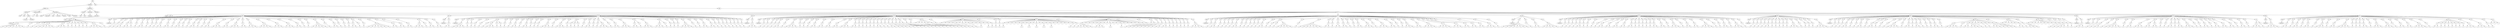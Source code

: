 digraph Tree {
	"t0" [label = "TEI"];
	"t1" [label = "teiHeader"];
	"t2" [label = "fileDesc"];
	"t3" [label = "titleStmt"];
	"t4" [label = "title"];
	"t5" [label = "title"];
	"t6" [label = "author"];
	"t7" [label = "surname"];
	"t8" [label = "forename"];
	"t9" [label = "publicationStmt"];
	"t10" [label = "p"];
	"t11" [label = "idno"];
	"t12" [label = "sourceDesc"];
	"t13" [label = "genre"];
	"t14" [label = "inspiration"];
	"t15" [label = "type"];
	"t16" [label = "structure"];
	"t17" [label = "periode"];
	"t18" [label = "taille"];
	"t19" [label = "permalien"];
	"t20" [label = "profileDesc"];
	"t21" [label = "creation"];
	"t22" [label = "date"];
	"t23" [label = "date"];
	"t24" [label = "langUsage"];
	"t25" [label = "language"];
	"t26" [label = "textClass"];
	"t27" [label = "keywords"];
	"t28" [label = "term"];
	"t29" [label = "text"];
	"t30" [label = "body"];
	"t31" [label = "div1"];
	"t32" [label = "head"];
	"t33" [label = "div2"];
	"t34" [label = "head"];
	"t35" [label = "listPerson"];
	"t36" [label = "sp"];
	"t37" [label = "p"];
	"t38" [label = "s"];
	"t39" [label = "s"];
	"t40" [label = "s"];
	"t41" [label = "s"];
	"t42" [label = "s"];
	"t43" [label = "s"];
	"t44" [label = "s"];
	"t45" [label = "p"];
	"t46" [label = "s"];
	"t47" [label = "p"];
	"t48" [label = "s"];
	"t49" [label = "p"];
	"t50" [label = "s"];
	"t51" [label = "p"];
	"t52" [label = "s"];
	"t53" [label = "s"];
	"t54" [label = "s"];
	"t55" [label = "s"];
	"t56" [label = "s"];
	"t57" [label = "p"];
	"t58" [label = "s"];
	"t59" [label = "s"];
	"t60" [label = "s"];
	"t61" [label = "p"];
	"t62" [label = "s"];
	"t63" [label = "p"];
	"t64" [label = "s"];
	"t65" [label = "p"];
	"t66" [label = "s"];
	"t67" [label = "p"];
	"t68" [label = "s"];
	"t69" [label = "p"];
	"t70" [label = "s"];
	"t71" [label = "p"];
	"t72" [label = "s"];
	"t73" [label = "p"];
	"t74" [label = "s"];
	"t75" [label = "s"];
	"t76" [label = "s"];
	"t77" [label = "s"];
	"t78" [label = "p"];
	"t79" [label = "s"];
	"t80" [label = "div2"];
	"t81" [label = "head"];
	"t82" [label = "listPerson"];
	"t83" [label = "sp"];
	"t84" [label = "p"];
	"t85" [label = "s"];
	"t86" [label = "sp"];
	"t87" [label = "p"];
	"t88" [label = "s"];
	"t89" [label = "sp"];
	"t90" [label = "p"];
	"t91" [label = "s"];
	"t92" [label = "s"];
	"t93" [label = "sp"];
	"t94" [label = "p"];
	"t95" [label = "s"];
	"t96" [label = "s"];
	"t97" [label = "p"];
	"t98" [label = "s"];
	"t99" [label = "sp"];
	"t100" [label = "p"];
	"t101" [label = "s"];
	"t102" [label = "sp"];
	"t103" [label = "p"];
	"t104" [label = "s"];
	"t105" [label = "s"];
	"t106" [label = "sp"];
	"t107" [label = "p"];
	"t108" [label = "s"];
	"t109" [label = "sp"];
	"t110" [label = "p"];
	"t111" [label = "s"];
	"t112" [label = "sp"];
	"t113" [label = "p"];
	"t114" [label = "s"];
	"t115" [label = "sp"];
	"t116" [label = "p"];
	"t117" [label = "s"];
	"t118" [label = "s"];
	"t119" [label = "sp"];
	"t120" [label = "p"];
	"t121" [label = "s"];
	"t122" [label = "s"];
	"t123" [label = "sp"];
	"t124" [label = "p"];
	"t125" [label = "s"];
	"t126" [label = "sp"];
	"t127" [label = "p"];
	"t128" [label = "s"];
	"t129" [label = "s"];
	"t130" [label = "sp"];
	"t131" [label = "p"];
	"t132" [label = "s"];
	"t133" [label = "sp"];
	"t134" [label = "p"];
	"t135" [label = "s"];
	"t136" [label = "sp"];
	"t137" [label = "p"];
	"t138" [label = "s"];
	"t139" [label = "s"];
	"t140" [label = "sp"];
	"t141" [label = "p"];
	"t142" [label = "s"];
	"t143" [label = "sp"];
	"t144" [label = "p"];
	"t145" [label = "s"];
	"t146" [label = "sp"];
	"t147" [label = "p"];
	"t148" [label = "s"];
	"t149" [label = "s"];
	"t150" [label = "sp"];
	"t151" [label = "p"];
	"t152" [label = "s"];
	"t153" [label = "s"];
	"t154" [label = "s"];
	"t155" [label = "sp"];
	"t156" [label = "p"];
	"t157" [label = "s"];
	"t158" [label = "s"];
	"t159" [label = "sp"];
	"t160" [label = "p"];
	"t161" [label = "s"];
	"t162" [label = "s"];
	"t163" [label = "s"];
	"t164" [label = "sp"];
	"t165" [label = "p"];
	"t166" [label = "s"];
	"t167" [label = "s"];
	"t168" [label = "sp"];
	"t169" [label = "p"];
	"t170" [label = "s"];
	"t171" [label = "s"];
	"t172" [label = "s"];
	"t173" [label = "sp"];
	"t174" [label = "p"];
	"t175" [label = "s"];
	"t176" [label = "s"];
	"t177" [label = "s"];
	"t178" [label = "s"];
	"t179" [label = "sp"];
	"t180" [label = "p"];
	"t181" [label = "s"];
	"t182" [label = "s"];
	"t183" [label = "s"];
	"t184" [label = "sp"];
	"t185" [label = "p"];
	"t186" [label = "s"];
	"t187" [label = "s"];
	"t188" [label = "s"];
	"t189" [label = "sp"];
	"t190" [label = "p"];
	"t191" [label = "s"];
	"t192" [label = "s"];
	"t193" [label = "sp"];
	"t194" [label = "p"];
	"t195" [label = "s"];
	"t196" [label = "sp"];
	"t197" [label = "p"];
	"t198" [label = "s"];
	"t199" [label = "sp"];
	"t200" [label = "p"];
	"t201" [label = "s"];
	"t202" [label = "s"];
	"t203" [label = "s"];
	"t204" [label = "s"];
	"t205" [label = "s"];
	"t206" [label = "sp"];
	"t207" [label = "p"];
	"t208" [label = "s"];
	"t209" [label = "sp"];
	"t210" [label = "p"];
	"t211" [label = "s"];
	"t212" [label = "s"];
	"t213" [label = "sp"];
	"t214" [label = "p"];
	"t215" [label = "s"];
	"t216" [label = "sp"];
	"t217" [label = "p"];
	"t218" [label = "s"];
	"t219" [label = "sp"];
	"t220" [label = "p"];
	"t221" [label = "s"];
	"t222" [label = "sp"];
	"t223" [label = "p"];
	"t224" [label = "s"];
	"t225" [label = "s"];
	"t226" [label = "p"];
	"t227" [label = "s"];
	"t228" [label = "sp"];
	"t229" [label = "p"];
	"t230" [label = "s"];
	"t231" [label = "sp"];
	"t232" [label = "p"];
	"t233" [label = "s"];
	"t234" [label = "s"];
	"t235" [label = "s"];
	"t236" [label = "s"];
	"t237" [label = "s"];
	"t238" [label = "s"];
	"t239" [label = "s"];
	"t240" [label = "sp"];
	"t241" [label = "p"];
	"t242" [label = "s"];
	"t243" [label = "s"];
	"t244" [label = "sp"];
	"t245" [label = "p"];
	"t246" [label = "s"];
	"t247" [label = "s"];
	"t248" [label = "sp"];
	"t249" [label = "p"];
	"t250" [label = "s"];
	"t251" [label = "s"];
	"t252" [label = "sp"];
	"t253" [label = "p"];
	"t254" [label = "s"];
	"t255" [label = "s"];
	"t256" [label = "s"];
	"t257" [label = "p"];
	"t258" [label = "s"];
	"t259" [label = "sp"];
	"t260" [label = "p"];
	"t261" [label = "s"];
	"t262" [label = "s"];
	"t263" [label = "sp"];
	"t264" [label = "p"];
	"t265" [label = "s"];
	"t266" [label = "s"];
	"t267" [label = "div2"];
	"t268" [label = "head"];
	"t269" [label = "listPerson"];
	"t270" [label = "sp"];
	"t271" [label = "p"];
	"t272" [label = "s"];
	"t273" [label = "s"];
	"t274" [label = "div2"];
	"t275" [label = "head"];
	"t276" [label = "listPerson"];
	"t277" [label = "sp"];
	"t278" [label = "p"];
	"t279" [label = "s"];
	"t280" [label = "s"];
	"t281" [label = "s"];
	"t282" [label = "s"];
	"t283" [label = "sp"];
	"t284" [label = "p"];
	"t285" [label = "s"];
	"t286" [label = "sp"];
	"t287" [label = "p"];
	"t288" [label = "s"];
	"t289" [label = "sp"];
	"t290" [label = "p"];
	"t291" [label = "s"];
	"t292" [label = "sp"];
	"t293" [label = "p"];
	"t294" [label = "s"];
	"t295" [label = "sp"];
	"t296" [label = "p"];
	"t297" [label = "s"];
	"t298" [label = "p"];
	"t299" [label = "s"];
	"t300" [label = "s"];
	"t301" [label = "s"];
	"t302" [label = "p"];
	"t303" [label = "s"];
	"t304" [label = "p"];
	"t305" [label = "s"];
	"t306" [label = "sp"];
	"t307" [label = "p"];
	"t308" [label = "s"];
	"t309" [label = "sp"];
	"t310" [label = "p"];
	"t311" [label = "s"];
	"t312" [label = "sp"];
	"t313" [label = "p"];
	"t314" [label = "s"];
	"t315" [label = "s"];
	"t316" [label = "sp"];
	"t317" [label = "p"];
	"t318" [label = "s"];
	"t319" [label = "sp"];
	"t320" [label = "p"];
	"t321" [label = "s"];
	"t322" [label = "s"];
	"t323" [label = "sp"];
	"t324" [label = "p"];
	"t325" [label = "s"];
	"t326" [label = "sp"];
	"t327" [label = "p"];
	"t328" [label = "s"];
	"t329" [label = "sp"];
	"t330" [label = "p"];
	"t331" [label = "s"];
	"t332" [label = "sp"];
	"t333" [label = "p"];
	"t334" [label = "s"];
	"t335" [label = "s"];
	"t336" [label = "s"];
	"t337" [label = "sp"];
	"t338" [label = "p"];
	"t339" [label = "s"];
	"t340" [label = "sp"];
	"t341" [label = "p"];
	"t342" [label = "s"];
	"t343" [label = "s"];
	"t344" [label = "s"];
	"t345" [label = "sp"];
	"t346" [label = "p"];
	"t347" [label = "s"];
	"t348" [label = "sp"];
	"t349" [label = "p"];
	"t350" [label = "s"];
	"t351" [label = "p"];
	"t352" [label = "s"];
	"t353" [label = "p"];
	"t354" [label = "s"];
	"t355" [label = "sp"];
	"t356" [label = "p"];
	"t357" [label = "s"];
	"t358" [label = "sp"];
	"t359" [label = "p"];
	"t360" [label = "s"];
	"t361" [label = "s"];
	"t362" [label = "sp"];
	"t363" [label = "p"];
	"t364" [label = "s"];
	"t365" [label = "sp"];
	"t366" [label = "p"];
	"t367" [label = "s"];
	"t368" [label = "p"];
	"t369" [label = "s"];
	"t370" [label = "s"];
	"t371" [label = "s"];
	"t372" [label = "sp"];
	"t373" [label = "p"];
	"t374" [label = "s"];
	"t375" [label = "sp"];
	"t376" [label = "p"];
	"t377" [label = "s"];
	"t378" [label = "s"];
	"t379" [label = "sp"];
	"t380" [label = "p"];
	"t381" [label = "s"];
	"t382" [label = "s"];
	"t383" [label = "s"];
	"t384" [label = "sp"];
	"t385" [label = "p"];
	"t386" [label = "s"];
	"t387" [label = "s"];
	"t388" [label = "p"];
	"t389" [label = "s"];
	"t390" [label = "sp"];
	"t391" [label = "p"];
	"t392" [label = "s"];
	"t393" [label = "s"];
	"t394" [label = "s"];
	"t395" [label = "sp"];
	"t396" [label = "p"];
	"t397" [label = "s"];
	"t398" [label = "s"];
	"t399" [label = "s"];
	"t400" [label = "p"];
	"t401" [label = "s"];
	"t402" [label = "sp"];
	"t403" [label = "p"];
	"t404" [label = "s"];
	"t405" [label = "sp"];
	"t406" [label = "p"];
	"t407" [label = "s"];
	"t408" [label = "sp"];
	"t409" [label = "p"];
	"t410" [label = "s"];
	"t411" [label = "sp"];
	"t412" [label = "p"];
	"t413" [label = "s"];
	"t414" [label = "s"];
	"t415" [label = "s"];
	"t416" [label = "s"];
	"t417" [label = "sp"];
	"t418" [label = "p"];
	"t419" [label = "s"];
	"t420" [label = "sp"];
	"t421" [label = "p"];
	"t422" [label = "s"];
	"t423" [label = "sp"];
	"t424" [label = "p"];
	"t425" [label = "s"];
	"t426" [label = "s"];
	"t427" [label = "sp"];
	"t428" [label = "p"];
	"t429" [label = "s"];
	"t430" [label = "s"];
	"t431" [label = "sp"];
	"t432" [label = "p"];
	"t433" [label = "s"];
	"t434" [label = "sp"];
	"t435" [label = "p"];
	"t436" [label = "s"];
	"t437" [label = "sp"];
	"t438" [label = "p"];
	"t439" [label = "s"];
	"t440" [label = "sp"];
	"t441" [label = "p"];
	"t442" [label = "s"];
	"t443" [label = "sp"];
	"t444" [label = "p"];
	"t445" [label = "s"];
	"t446" [label = "sp"];
	"t447" [label = "p"];
	"t448" [label = "s"];
	"t449" [label = "sp"];
	"t450" [label = "p"];
	"t451" [label = "s"];
	"t452" [label = "sp"];
	"t453" [label = "p"];
	"t454" [label = "s"];
	"t455" [label = "div2"];
	"t456" [label = "head"];
	"t457" [label = "listPerson"];
	"t458" [label = "sp"];
	"t459" [label = "p"];
	"t460" [label = "s"];
	"t461" [label = "s"];
	"t462" [label = "s"];
	"t463" [label = "div2"];
	"t464" [label = "head"];
	"t465" [label = "listPerson"];
	"t466" [label = "sp"];
	"t467" [label = "p"];
	"t468" [label = "s"];
	"t469" [label = "sp"];
	"t470" [label = "p"];
	"t471" [label = "s"];
	"t472" [label = "sp"];
	"t473" [label = "p"];
	"t474" [label = "s"];
	"t475" [label = "sp"];
	"t476" [label = "p"];
	"t477" [label = "s"];
	"t478" [label = "sp"];
	"t479" [label = "p"];
	"t480" [label = "s"];
	"t481" [label = "s"];
	"t482" [label = "sp"];
	"t483" [label = "p"];
	"t484" [label = "s"];
	"t485" [label = "sp"];
	"t486" [label = "p"];
	"t487" [label = "s"];
	"t488" [label = "s"];
	"t489" [label = "s"];
	"t490" [label = "s"];
	"t491" [label = "sp"];
	"t492" [label = "p"];
	"t493" [label = "s"];
	"t494" [label = "sp"];
	"t495" [label = "p"];
	"t496" [label = "s"];
	"t497" [label = "sp"];
	"t498" [label = "p"];
	"t499" [label = "s"];
	"t500" [label = "sp"];
	"t501" [label = "p"];
	"t502" [label = "s"];
	"t503" [label = "s"];
	"t504" [label = "sp"];
	"t505" [label = "p"];
	"t506" [label = "s"];
	"t507" [label = "s"];
	"t508" [label = "sp"];
	"t509" [label = "p"];
	"t510" [label = "s"];
	"t511" [label = "s"];
	"t512" [label = "sp"];
	"t513" [label = "p"];
	"t514" [label = "s"];
	"t515" [label = "s"];
	"t516" [label = "sp"];
	"t517" [label = "p"];
	"t518" [label = "s"];
	"t519" [label = "s"];
	"t520" [label = "s"];
	"t521" [label = "sp"];
	"t522" [label = "p"];
	"t523" [label = "s"];
	"t524" [label = "s"];
	"t525" [label = "sp"];
	"t526" [label = "p"];
	"t527" [label = "s"];
	"t528" [label = "sp"];
	"t529" [label = "p"];
	"t530" [label = "s"];
	"t531" [label = "sp"];
	"t532" [label = "p"];
	"t533" [label = "s"];
	"t534" [label = "sp"];
	"t535" [label = "p"];
	"t536" [label = "s"];
	"t537" [label = "sp"];
	"t538" [label = "p"];
	"t539" [label = "s"];
	"t540" [label = "sp"];
	"t541" [label = "p"];
	"t542" [label = "s"];
	"t543" [label = "s"];
	"t544" [label = "sp"];
	"t545" [label = "p"];
	"t546" [label = "s"];
	"t547" [label = "sp"];
	"t548" [label = "p"];
	"t549" [label = "s"];
	"t550" [label = "sp"];
	"t551" [label = "p"];
	"t552" [label = "s"];
	"t553" [label = "s"];
	"t554" [label = "sp"];
	"t555" [label = "p"];
	"t556" [label = "s"];
	"t557" [label = "s"];
	"t558" [label = "sp"];
	"t559" [label = "p"];
	"t560" [label = "s"];
	"t561" [label = "sp"];
	"t562" [label = "p"];
	"t563" [label = "s"];
	"t564" [label = "p"];
	"t565" [label = "s"];
	"t566" [label = "sp"];
	"t567" [label = "p"];
	"t568" [label = "s"];
	"t569" [label = "s"];
	"t570" [label = "s"];
	"t571" [label = "s"];
	"t572" [label = "s"];
	"t573" [label = "s"];
	"t574" [label = "sp"];
	"t575" [label = "p"];
	"t576" [label = "s"];
	"t577" [label = "sp"];
	"t578" [label = "l"];
	"t579" [label = "l"];
	"t580" [label = "l"];
	"t581" [label = "p"];
	"t582" [label = "s"];
	"t583" [label = "s"];
	"t584" [label = "s"];
	"t585" [label = "l"];
	"t586" [label = "p"];
	"t587" [label = "s"];
	"t588" [label = "s"];
	"t589" [label = "sp"];
	"t590" [label = "p"];
	"t591" [label = "s"];
	"t592" [label = "sp"];
	"t593" [label = "p"];
	"t594" [label = "s"];
	"t595" [label = "l"];
	"t596" [label = "l"];
	"t597" [label = "l"];
	"t598" [label = "p"];
	"t599" [label = "s"];
	"t600" [label = "l"];
	"t601" [label = "p"];
	"t602" [label = "s"];
	"t603" [label = "l"];
	"t604" [label = "p"];
	"t605" [label = "s"];
	"t606" [label = "l"];
	"t607" [label = "l"];
	"t608" [label = "p"];
	"t609" [label = "s"];
	"t610" [label = "l"];
	"t611" [label = "p"];
	"t612" [label = "s"];
	"t613" [label = "sp"];
	"t614" [label = "p"];
	"t615" [label = "s"];
	"t616" [label = "sp"];
	"t617" [label = "p"];
	"t618" [label = "s"];
	"t619" [label = "sp"];
	"t620" [label = "p"];
	"t621" [label = "s"];
	"t622" [label = "sp"];
	"t623" [label = "p"];
	"t624" [label = "s"];
	"t625" [label = "l"];
	"t626" [label = "l"];
	"t627" [label = "l"];
	"t628" [label = "l"];
	"t629" [label = "p"];
	"t630" [label = "s"];
	"t631" [label = "l"];
	"t632" [label = "p"];
	"t633" [label = "s"];
	"t634" [label = "l"];
	"t635" [label = "p"];
	"t636" [label = "s"];
	"t637" [label = "l"];
	"t638" [label = "p"];
	"t639" [label = "s"];
	"t640" [label = "l"];
	"t641" [label = "p"];
	"t642" [label = "s"];
	"t643" [label = "l"];
	"t644" [label = "l"];
	"t645" [label = "l"];
	"t646" [label = "l"];
	"t647" [label = "l"];
	"t648" [label = "p"];
	"t649" [label = "s"];
	"t650" [label = "sp"];
	"t651" [label = "p"];
	"t652" [label = "s"];
	"t653" [label = "sp"];
	"t654" [label = "p"];
	"t655" [label = "s"];
	"t656" [label = "s"];
	"t657" [label = "s"];
	"t658" [label = "s"];
	"t659" [label = "s"];
	"t660" [label = "l"];
	"t661" [label = "l"];
	"t662" [label = "l"];
	"t663" [label = "l"];
	"t664" [label = "p"];
	"t665" [label = "s"];
	"t666" [label = "s"];
	"t667" [label = "s"];
	"t668" [label = "l"];
	"t669" [label = "l"];
	"t670" [label = "p"];
	"t671" [label = "s"];
	"t672" [label = "l"];
	"t673" [label = "l"];
	"t674" [label = "p"];
	"t675" [label = "s"];
	"t676" [label = "l"];
	"t677" [label = "l"];
	"t678" [label = "l"];
	"t679" [label = "l"];
	"t680" [label = "p"];
	"t681" [label = "s"];
	"t682" [label = "sp"];
	"t683" [label = "p"];
	"t684" [label = "s"];
	"t685" [label = "sp"];
	"t686" [label = "p"];
	"t687" [label = "s"];
	"t688" [label = "sp"];
	"t689" [label = "p"];
	"t690" [label = "s"];
	"t691" [label = "p"];
	"t692" [label = "s"];
	"t693" [label = "s"];
	"t694" [label = "sp"];
	"t695" [label = "p"];
	"t696" [label = "s"];
	"t697" [label = "s"];
	"t698" [label = "sp"];
	"t699" [label = "p"];
	"t700" [label = "s"];
	"t701" [label = "s"];
	"t702" [label = "sp"];
	"t703" [label = "p"];
	"t704" [label = "s"];
	"t705" [label = "s"];
	"t706" [label = "sp"];
	"t707" [label = "p"];
	"t708" [label = "s"];
	"t709" [label = "sp"];
	"t710" [label = "p"];
	"t711" [label = "s"];
	"t712" [label = "sp"];
	"t713" [label = "p"];
	"t714" [label = "s"];
	"t715" [label = "sp"];
	"t716" [label = "p"];
	"t717" [label = "s"];
	"t718" [label = "sp"];
	"t719" [label = "p"];
	"t720" [label = "s"];
	"t721" [label = "sp"];
	"t722" [label = "p"];
	"t723" [label = "s"];
	"t724" [label = "sp"];
	"t725" [label = "p"];
	"t726" [label = "s"];
	"t727" [label = "s"];
	"t728" [label = "s"];
	"t729" [label = "s"];
	"t730" [label = "div2"];
	"t731" [label = "head"];
	"t732" [label = "listPerson"];
	"t733" [label = "sp"];
	"t734" [label = "p"];
	"t735" [label = "s"];
	"t736" [label = "sp"];
	"t737" [label = "p"];
	"t738" [label = "s"];
	"t739" [label = "s"];
	"t740" [label = "sp"];
	"t741" [label = "p"];
	"t742" [label = "s"];
	"t743" [label = "sp"];
	"t744" [label = "p"];
	"t745" [label = "s"];
	"t746" [label = "sp"];
	"t747" [label = "p"];
	"t748" [label = "s"];
	"t749" [label = "sp"];
	"t750" [label = "p"];
	"t751" [label = "s"];
	"t752" [label = "sp"];
	"t753" [label = "p"];
	"t754" [label = "s"];
	"t755" [label = "s"];
	"t756" [label = "sp"];
	"t757" [label = "p"];
	"t758" [label = "s"];
	"t759" [label = "sp"];
	"t760" [label = "p"];
	"t761" [label = "s"];
	"t762" [label = "sp"];
	"t763" [label = "p"];
	"t764" [label = "s"];
	"t765" [label = "sp"];
	"t766" [label = "p"];
	"t767" [label = "s"];
	"t768" [label = "sp"];
	"t769" [label = "p"];
	"t770" [label = "s"];
	"t771" [label = "sp"];
	"t772" [label = "p"];
	"t773" [label = "s"];
	"t774" [label = "s"];
	"t775" [label = "sp"];
	"t776" [label = "p"];
	"t777" [label = "s"];
	"t778" [label = "sp"];
	"t779" [label = "p"];
	"t780" [label = "s"];
	"t781" [label = "p"];
	"t782" [label = "s"];
	"t783" [label = "p"];
	"t784" [label = "s"];
	"t785" [label = "s"];
	"t786" [label = "s"];
	"t787" [label = "s"];
	"t788" [label = "s"];
	"t789" [label = "sp"];
	"t790" [label = "p"];
	"t791" [label = "s"];
	"t792" [label = "sp"];
	"t793" [label = "p"];
	"t794" [label = "s"];
	"t795" [label = "s"];
	"t796" [label = "s"];
	"t797" [label = "s"];
	"t798" [label = "s"];
	"t799" [label = "s"];
	"t800" [label = "s"];
	"t801" [label = "sp"];
	"t802" [label = "p"];
	"t803" [label = "s"];
	"t804" [label = "s"];
	"t805" [label = "sp"];
	"t806" [label = "p"];
	"t807" [label = "s"];
	"t808" [label = "sp"];
	"t809" [label = "p"];
	"t810" [label = "s"];
	"t811" [label = "s"];
	"t812" [label = "sp"];
	"t813" [label = "p"];
	"t814" [label = "s"];
	"t815" [label = "s"];
	"t816" [label = "sp"];
	"t817" [label = "p"];
	"t818" [label = "s"];
	"t819" [label = "sp"];
	"t820" [label = "p"];
	"t821" [label = "s"];
	"t822" [label = "sp"];
	"t823" [label = "p"];
	"t824" [label = "s"];
	"t825" [label = "s"];
	"t826" [label = "sp"];
	"t827" [label = "p"];
	"t828" [label = "s"];
	"t829" [label = "s"];
	"t830" [label = "s"];
	"t831" [label = "sp"];
	"t832" [label = "p"];
	"t833" [label = "s"];
	"t834" [label = "sp"];
	"t835" [label = "p"];
	"t836" [label = "s"];
	"t837" [label = "s"];
	"t838" [label = "s"];
	"t839" [label = "sp"];
	"t840" [label = "p"];
	"t841" [label = "s"];
	"t842" [label = "s"];
	"t843" [label = "sp"];
	"t844" [label = "p"];
	"t845" [label = "s"];
	"t846" [label = "sp"];
	"t847" [label = "p"];
	"t848" [label = "s"];
	"t849" [label = "sp"];
	"t850" [label = "p"];
	"t851" [label = "s"];
	"t852" [label = "s"];
	"t853" [label = "s"];
	"t854" [label = "sp"];
	"t855" [label = "p"];
	"t856" [label = "s"];
	"t857" [label = "s"];
	"t858" [label = "sp"];
	"t859" [label = "p"];
	"t860" [label = "s"];
	"t861" [label = "s"];
	"t862" [label = "s"];
	"t863" [label = "s"];
	"t864" [label = "sp"];
	"t865" [label = "p"];
	"t866" [label = "s"];
	"t867" [label = "s"];
	"t868" [label = "s"];
	"t869" [label = "s"];
	"t870" [label = "sp"];
	"t871" [label = "p"];
	"t872" [label = "s"];
	"t873" [label = "s"];
	"t874" [label = "s"];
	"t875" [label = "sp"];
	"t876" [label = "p"];
	"t877" [label = "s"];
	"t878" [label = "s"];
	"t879" [label = "sp"];
	"t880" [label = "p"];
	"t881" [label = "s"];
	"t882" [label = "s"];
	"t883" [label = "sp"];
	"t884" [label = "p"];
	"t885" [label = "s"];
	"t886" [label = "s"];
	"t887" [label = "sp"];
	"t888" [label = "p"];
	"t889" [label = "s"];
	"t890" [label = "s"];
	"t891" [label = "s"];
	"t892" [label = "sp"];
	"t893" [label = "p"];
	"t894" [label = "s"];
	"t895" [label = "div2"];
	"t896" [label = "head"];
	"t897" [label = "listPerson"];
	"t898" [label = "sp"];
	"t899" [label = "p"];
	"t900" [label = "s"];
	"t901" [label = "s"];
	"t902" [label = "s"];
	"t903" [label = "s"];
	"t904" [label = "s"];
	"t905" [label = "s"];
	"t906" [label = "s"];
	"t907" [label = "s"];
	"t908" [label = "sp"];
	"t909" [label = "p"];
	"t910" [label = "s"];
	"t911" [label = "sp"];
	"t912" [label = "p"];
	"t913" [label = "s"];
	"t914" [label = "s"];
	"t915" [label = "sp"];
	"t916" [label = "p"];
	"t917" [label = "s"];
	"t918" [label = "s"];
	"t919" [label = "s"];
	"t920" [label = "s"];
	"t921" [label = "s"];
	"t922" [label = "div2"];
	"t923" [label = "head"];
	"t924" [label = "listPerson"];
	"t925" [label = "sp"];
	"t926" [label = "p"];
	"t927" [label = "s"];
	"t928" [label = "sp"];
	"t929" [label = "p"];
	"t930" [label = "s"];
	"t931" [label = "sp"];
	"t932" [label = "p"];
	"t933" [label = "s"];
	"t934" [label = "sp"];
	"t935" [label = "p"];
	"t936" [label = "s"];
	"t937" [label = "sp"];
	"t938" [label = "p"];
	"t939" [label = "s"];
	"t940" [label = "s"];
	"t941" [label = "sp"];
	"t942" [label = "p"];
	"t943" [label = "s"];
	"t944" [label = "sp"];
	"t945" [label = "p"];
	"t946" [label = "s"];
	"t947" [label = "sp"];
	"t948" [label = "p"];
	"t949" [label = "s"];
	"t950" [label = "sp"];
	"t951" [label = "p"];
	"t952" [label = "s"];
	"t953" [label = "sp"];
	"t954" [label = "p"];
	"t955" [label = "s"];
	"t956" [label = "s"];
	"t957" [label = "sp"];
	"t958" [label = "p"];
	"t959" [label = "s"];
	"t960" [label = "s"];
	"t961" [label = "sp"];
	"t962" [label = "p"];
	"t963" [label = "s"];
	"t964" [label = "s"];
	"t965" [label = "sp"];
	"t966" [label = "p"];
	"t967" [label = "s"];
	"t968" [label = "s"];
	"t969" [label = "sp"];
	"t970" [label = "p"];
	"t971" [label = "s"];
	"t972" [label = "s"];
	"t973" [label = "sp"];
	"t974" [label = "p"];
	"t975" [label = "s"];
	"t976" [label = "sp"];
	"t977" [label = "p"];
	"t978" [label = "s"];
	"t979" [label = "sp"];
	"t980" [label = "p"];
	"t981" [label = "s"];
	"t982" [label = "sp"];
	"t983" [label = "p"];
	"t984" [label = "s"];
	"t985" [label = "sp"];
	"t986" [label = "p"];
	"t987" [label = "s"];
	"t988" [label = "sp"];
	"t989" [label = "p"];
	"t990" [label = "s"];
	"t991" [label = "s"];
	"t992" [label = "sp"];
	"t993" [label = "p"];
	"t994" [label = "s"];
	"t995" [label = "s"];
	"t996" [label = "sp"];
	"t997" [label = "p"];
	"t998" [label = "s"];
	"t999" [label = "sp"];
	"t1000" [label = "p"];
	"t1001" [label = "s"];
	"t1002" [label = "s"];
	"t1003" [label = "s"];
	"t1004" [label = "sp"];
	"t1005" [label = "p"];
	"t1006" [label = "s"];
	"t1007" [label = "sp"];
	"t1008" [label = "p"];
	"t1009" [label = "s"];
	"t1010" [label = "s"];
	"t1011" [label = "sp"];
	"t1012" [label = "p"];
	"t1013" [label = "s"];
	"t1014" [label = "s"];
	"t1015" [label = "sp"];
	"t1016" [label = "p"];
	"t1017" [label = "s"];
	"t1018" [label = "s"];
	"t1019" [label = "s"];
	"t1020" [label = "s"];
	"t1021" [label = "sp"];
	"t1022" [label = "p"];
	"t1023" [label = "s"];
	"t1024" [label = "sp"];
	"t1025" [label = "p"];
	"t1026" [label = "s"];
	"t1027" [label = "sp"];
	"t1028" [label = "p"];
	"t1029" [label = "s"];
	"t1030" [label = "s"];
	"t1031" [label = "sp"];
	"t1032" [label = "p"];
	"t1033" [label = "s"];
	"t1034" [label = "sp"];
	"t1035" [label = "p"];
	"t1036" [label = "s"];
	"t1037" [label = "s"];
	"t1038" [label = "s"];
	"t1039" [label = "sp"];
	"t1040" [label = "p"];
	"t1041" [label = "s"];
	"t1042" [label = "div2"];
	"t1043" [label = "head"];
	"t1044" [label = "listPerson"];
	"t1045" [label = "sp"];
	"t1046" [label = "p"];
	"t1047" [label = "s"];
	"t1048" [label = "sp"];
	"t1049" [label = "p"];
	"t1050" [label = "s"];
	"t1051" [label = "sp"];
	"t1052" [label = "p"];
	"t1053" [label = "s"];
	"t1054" [label = "sp"];
	"t1055" [label = "p"];
	"t1056" [label = "s"];
	"t1057" [label = "sp"];
	"t1058" [label = "p"];
	"t1059" [label = "s"];
	"t1060" [label = "s"];
	"t1061" [label = "sp"];
	"t1062" [label = "p"];
	"t1063" [label = "s"];
	"t1064" [label = "sp"];
	"t1065" [label = "p"];
	"t1066" [label = "s"];
	"t1067" [label = "sp"];
	"t1068" [label = "p"];
	"t1069" [label = "s"];
	"t1070" [label = "sp"];
	"t1071" [label = "p"];
	"t1072" [label = "s"];
	"t1073" [label = "sp"];
	"t1074" [label = "p"];
	"t1075" [label = "s"];
	"t1076" [label = "sp"];
	"t1077" [label = "p"];
	"t1078" [label = "s"];
	"t1079" [label = "s"];
	"t1080" [label = "s"];
	"t1081" [label = "sp"];
	"t1082" [label = "p"];
	"t1083" [label = "s"];
	"t1084" [label = "sp"];
	"t1085" [label = "p"];
	"t1086" [label = "s"];
	"t1087" [label = "sp"];
	"t1088" [label = "p"];
	"t1089" [label = "s"];
	"t1090" [label = "sp"];
	"t1091" [label = "p"];
	"t1092" [label = "s"];
	"t1093" [label = "sp"];
	"t1094" [label = "p"];
	"t1095" [label = "s"];
	"t1096" [label = "s"];
	"t1097" [label = "s"];
	"t1098" [label = "s"];
	"t1099" [label = "div2"];
	"t1100" [label = "head"];
	"t1101" [label = "listPerson"];
	"t1102" [label = "sp"];
	"t1103" [label = "p"];
	"t1104" [label = "s"];
	"t1105" [label = "sp"];
	"t1106" [label = "p"];
	"t1107" [label = "s"];
	"t1108" [label = "sp"];
	"t1109" [label = "p"];
	"t1110" [label = "s"];
	"t1111" [label = "sp"];
	"t1112" [label = "p"];
	"t1113" [label = "s"];
	"t1114" [label = "s"];
	"t1115" [label = "sp"];
	"t1116" [label = "p"];
	"t1117" [label = "s"];
	"t1118" [label = "sp"];
	"t1119" [label = "p"];
	"t1120" [label = "s"];
	"t1121" [label = "sp"];
	"t1122" [label = "p"];
	"t1123" [label = "s"];
	"t1124" [label = "s"];
	"t1125" [label = "sp"];
	"t1126" [label = "p"];
	"t1127" [label = "s"];
	"t1128" [label = "sp"];
	"t1129" [label = "p"];
	"t1130" [label = "s"];
	"t1131" [label = "s"];
	"t1132" [label = "sp"];
	"t1133" [label = "p"];
	"t1134" [label = "s"];
	"t1135" [label = "sp"];
	"t1136" [label = "p"];
	"t1137" [label = "s"];
	"t1138" [label = "sp"];
	"t1139" [label = "p"];
	"t1140" [label = "s"];
	"t1141" [label = "sp"];
	"t1142" [label = "p"];
	"t1143" [label = "s"];
	"t1144" [label = "s"];
	"t1145" [label = "s"];
	"t1146" [label = "s"];
	"t1147" [label = "sp"];
	"t1148" [label = "p"];
	"t1149" [label = "s"];
	"t1150" [label = "sp"];
	"t1151" [label = "p"];
	"t1152" [label = "s"];
	"t1153" [label = "s"];
	"t1154" [label = "sp"];
	"t1155" [label = "p"];
	"t1156" [label = "s"];
	"t1157" [label = "sp"];
	"t1158" [label = "p"];
	"t1159" [label = "s"];
	"t1160" [label = "s"];
	"t1161" [label = "sp"];
	"t1162" [label = "p"];
	"t1163" [label = "s"];
	"t1164" [label = "sp"];
	"t1165" [label = "p"];
	"t1166" [label = "s"];
	"t1167" [label = "sp"];
	"t1168" [label = "p"];
	"t1169" [label = "s"];
	"t1170" [label = "sp"];
	"t1171" [label = "p"];
	"t1172" [label = "s"];
	"t1173" [label = "s"];
	"t1174" [label = "sp"];
	"t1175" [label = "p"];
	"t1176" [label = "s"];
	"t1177" [label = "sp"];
	"t1178" [label = "p"];
	"t1179" [label = "s"];
	"t1180" [label = "s"];
	"t1181" [label = "s"];
	"t1182" [label = "s"];
	"t1183" [label = "p"];
	"t1184" [label = "s"];
	"t1185" [label = "p"];
	"t1186" [label = "s"];
	"t1187" [label = "s"];
	"t1188" [label = "p"];
	"t1189" [label = "s"];
	"t1190" [label = "s"];
	"t1191" [label = "s"];
	"t1192" [label = "p"];
	"t1193" [label = "s"];
	"t1194" [label = "l"];
	"t1195" [label = "p"];
	"t1196" [label = "s"];
	"t1197" [label = "p"];
	"t1198" [label = "s"];
	"t1199" [label = "l"];
	"t1200" [label = "p"];
	"t1201" [label = "s"];
	"t1202" [label = "s"];
	"t1203" [label = "s"];
	"t1204" [label = "sp"];
	"t1205" [label = "p"];
	"t1206" [label = "s"];
	"t1207" [label = "s"];
	"t1208" [label = "sp"];
	"t1209" [label = "p"];
	"t1210" [label = "s"];
	"t1211" [label = "s"];
	"t1212" [label = "l"];
	"t1213" [label = "l"];
	"t1214" [label = "l"];
	"t1215" [label = "l"];
	"t1216" [label = "p"];
	"t1217" [label = "s"];
	"t1218" [label = "s"];
	"t1219" [label = "sp"];
	"t1220" [label = "p"];
	"t1221" [label = "s"];
	"t1222" [label = "sp"];
	"t1223" [label = "p"];
	"t1224" [label = "s"];
	"t1225" [label = "s"];
	"t1226" [label = "s"];
	"t1227" [label = "l"];
	"t1228" [label = "l"];
	"t1229" [label = "l"];
	"t1230" [label = "l"];
	"t1231" [label = "l"];
	"t1232" [label = "l"];
	"t1233" [label = "l"];
	"t1234" [label = "sp"];
	"t1235" [label = "p"];
	"t1236" [label = "s"];
	"t1237" [label = "sp"];
	"t1238" [label = "p"];
	"t1239" [label = "s"];
	"t1240" [label = "sp"];
	"t1241" [label = "p"];
	"t1242" [label = "s"];
	"t1243" [label = "s"];
	"t1244" [label = "s"];
	"t1245" [label = "sp"];
	"t1246" [label = "p"];
	"t1247" [label = "s"];
	"t1248" [label = "sp"];
	"t1249" [label = "p"];
	"t1250" [label = "s"];
	"t1251" [label = "div2"];
	"t1252" [label = "head"];
	"t1253" [label = "listPerson"];
	"t1254" [label = "sp"];
	"t1255" [label = "p"];
	"t1256" [label = "s"];
	"t1257" [label = "s"];
	"t1258" [label = "s"];
	"t1259" [label = "div2"];
	"t1260" [label = "head"];
	"t1261" [label = "listPerson"];
	"t1262" [label = "sp"];
	"t1263" [label = "p"];
	"t1264" [label = "s"];
	"t1265" [label = "sp"];
	"t1266" [label = "p"];
	"t1267" [label = "s"];
	"t1268" [label = "sp"];
	"t1269" [label = "p"];
	"t1270" [label = "s"];
	"t1271" [label = "s"];
	"t1272" [label = "sp"];
	"t1273" [label = "p"];
	"t1274" [label = "s"];
	"t1275" [label = "sp"];
	"t1276" [label = "p"];
	"t1277" [label = "s"];
	"t1278" [label = "s"];
	"t1279" [label = "s"];
	"t1280" [label = "s"];
	"t1281" [label = "s"];
	"t1282" [label = "sp"];
	"t1283" [label = "p"];
	"t1284" [label = "s"];
	"t1285" [label = "sp"];
	"t1286" [label = "p"];
	"t1287" [label = "s"];
	"t1288" [label = "s"];
	"t1289" [label = "sp"];
	"t1290" [label = "p"];
	"t1291" [label = "s"];
	"t1292" [label = "s"];
	"t1293" [label = "s"];
	"t1294" [label = "sp"];
	"t1295" [label = "p"];
	"t1296" [label = "s"];
	"t1297" [label = "s"];
	"t1298" [label = "p"];
	"t1299" [label = "s"];
	"t1300" [label = "s"];
	"t1301" [label = "sp"];
	"t1302" [label = "p"];
	"t1303" [label = "s"];
	"t1304" [label = "sp"];
	"t1305" [label = "p"];
	"t1306" [label = "s"];
	"t1307" [label = "sp"];
	"t1308" [label = "p"];
	"t1309" [label = "s"];
	"t1310" [label = "s"];
	"t1311" [label = "sp"];
	"t1312" [label = "p"];
	"t1313" [label = "s"];
	"t1314" [label = "sp"];
	"t1315" [label = "p"];
	"t1316" [label = "s"];
	"t1317" [label = "s"];
	"t1318" [label = "sp"];
	"t1319" [label = "p"];
	"t1320" [label = "s"];
	"t1321" [label = "s"];
	"t1322" [label = "s"];
	"t1323" [label = "sp"];
	"t1324" [label = "p"];
	"t1325" [label = "s"];
	"t1326" [label = "sp"];
	"t1327" [label = "p"];
	"t1328" [label = "s"];
	"t1329" [label = "sp"];
	"t1330" [label = "p"];
	"t1331" [label = "s"];
	"t1332" [label = "s"];
	"t1333" [label = "sp"];
	"t1334" [label = "p"];
	"t1335" [label = "s"];
	"t1336" [label = "sp"];
	"t1337" [label = "p"];
	"t1338" [label = "s"];
	"t1339" [label = "s"];
	"t1340" [label = "sp"];
	"t1341" [label = "p"];
	"t1342" [label = "s"];
	"t1343" [label = "s"];
	"t1344" [label = "sp"];
	"t1345" [label = "p"];
	"t1346" [label = "s"];
	"t1347" [label = "s"];
	"t1348" [label = "sp"];
	"t1349" [label = "p"];
	"t1350" [label = "s"];
	"t1351" [label = "sp"];
	"t1352" [label = "p"];
	"t1353" [label = "s"];
	"t1354" [label = "s"];
	"t1355" [label = "sp"];
	"t1356" [label = "p"];
	"t1357" [label = "s"];
	"t1358" [label = "sp"];
	"t1359" [label = "p"];
	"t1360" [label = "s"];
	"t1361" [label = "s"];
	"t1362" [label = "s"];
	"t1363" [label = "p"];
	"t1364" [label = "s"];
	"t1365" [label = "div2"];
	"t1366" [label = "head"];
	"t1367" [label = "listPerson"];
	"t1368" [label = "sp"];
	"t1369" [label = "p"];
	"t1370" [label = "s"];
	"t1371" [label = "s"];
	"t1372" [label = "s"];
	"t1373" [label = "s"];
	"t1374" [label = "div2"];
	"t1375" [label = "head"];
	"t1376" [label = "listPerson"];
	"t1377" [label = "sp"];
	"t1378" [label = "p"];
	"t1379" [label = "s"];
	"t1380" [label = "s"];
	"t1381" [label = "sp"];
	"t1382" [label = "p"];
	"t1383" [label = "s"];
	"t1384" [label = "sp"];
	"t1385" [label = "p"];
	"t1386" [label = "s"];
	"t1387" [label = "s"];
	"t1388" [label = "sp"];
	"t1389" [label = "p"];
	"t1390" [label = "s"];
	"t1391" [label = "sp"];
	"t1392" [label = "p"];
	"t1393" [label = "s"];
	"t1394" [label = "s"];
	"t1395" [label = "sp"];
	"t1396" [label = "p"];
	"t1397" [label = "s"];
	"t1398" [label = "sp"];
	"t1399" [label = "p"];
	"t1400" [label = "s"];
	"t1401" [label = "s"];
	"t1402" [label = "s"];
	"t1403" [label = "sp"];
	"t1404" [label = "p"];
	"t1405" [label = "s"];
	"t1406" [label = "sp"];
	"t1407" [label = "p"];
	"t1408" [label = "s"];
	"t1409" [label = "s"];
	"t1410" [label = "sp"];
	"t1411" [label = "p"];
	"t1412" [label = "s"];
	"t1413" [label = "s"];
	"t1414" [label = "s"];
	"t1415" [label = "s"];
	"t1416" [label = "sp"];
	"t1417" [label = "p"];
	"t1418" [label = "s"];
	"t1419" [label = "sp"];
	"t1420" [label = "p"];
	"t1421" [label = "s"];
	"t1422" [label = "sp"];
	"t1423" [label = "p"];
	"t1424" [label = "s"];
	"t1425" [label = "sp"];
	"t1426" [label = "p"];
	"t1427" [label = "s"];
	"t1428" [label = "s"];
	"t1429" [label = "sp"];
	"t1430" [label = "p"];
	"t1431" [label = "s"];
	"t1432" [label = "sp"];
	"t1433" [label = "p"];
	"t1434" [label = "s"];
	"t1435" [label = "s"];
	"t1436" [label = "s"];
	"t1437" [label = "sp"];
	"t1438" [label = "p"];
	"t1439" [label = "s"];
	"t1440" [label = "s"];
	"t1441" [label = "s"];
	"t1442" [label = "sp"];
	"t1443" [label = "p"];
	"t1444" [label = "s"];
	"t1445" [label = "sp"];
	"t1446" [label = "p"];
	"t1447" [label = "s"];
	"t1448" [label = "s"];
	"t1449" [label = "sp"];
	"t1450" [label = "p"];
	"t1451" [label = "s"];
	"t1452" [label = "s"];
	"t1453" [label = "sp"];
	"t1454" [label = "p"];
	"t1455" [label = "s"];
	"t1456" [label = "s"];
	"t1457" [label = "s"];
	"t1458" [label = "s"];
	"t1459" [label = "sp"];
	"t1460" [label = "p"];
	"t1461" [label = "s"];
	"t1462" [label = "sp"];
	"t1463" [label = "p"];
	"t1464" [label = "s"];
	"t1465" [label = "s"];
	"t1466" [label = "p"];
	"t1467" [label = "s"];
	"t1468" [label = "p"];
	"t1469" [label = "s"];
	"t1470" [label = "p"];
	"t1471" [label = "s"];
	"t1472" [label = "p"];
	"t1473" [label = "s"];
	"t1474" [label = "p"];
	"t1475" [label = "s"];
	"t1476" [label = "p"];
	"t1477" [label = "s"];
	"t1478" [label = "p"];
	"t1479" [label = "s"];
	"t1480" [label = "sp"];
	"t1481" [label = "p"];
	"t1482" [label = "s"];
	"t1483" [label = "s"];
	"t1484" [label = "s"];
	"t1485" [label = "sp"];
	"t1486" [label = "p"];
	"t1487" [label = "s"];
	"t1488" [label = "s"];
	"t1489" [label = "s"];
	"t1490" [label = "sp"];
	"t1491" [label = "p"];
	"t1492" [label = "s"];
	"t1493" [label = "sp"];
	"t1494" [label = "p"];
	"t1495" [label = "s"];
	"t1496" [label = "l"];
	"t1497" [label = "l"];
	"t0" -> "t1";
	"t1" -> "t2";
	"t2" -> "t3";
	"t3" -> "t4";
	"t3" -> "t5";
	"t3" -> "t6";
	"t6" -> "t7";
	"t6" -> "t8";
	"t2" -> "t9";
	"t9" -> "t10";
	"t9" -> "t11";
	"t2" -> "t12";
	"t12" -> "t13";
	"t12" -> "t14";
	"t12" -> "t15";
	"t12" -> "t16";
	"t12" -> "t17";
	"t12" -> "t18";
	"t12" -> "t19";
	"t1" -> "t20";
	"t20" -> "t21";
	"t21" -> "t22";
	"t21" -> "t23";
	"t20" -> "t24";
	"t24" -> "t25";
	"t20" -> "t26";
	"t26" -> "t27";
	"t27" -> "t28";
	"t0" -> "t29";
	"t29" -> "t30";
	"t30" -> "t31";
	"t31" -> "t32";
	"t31" -> "t33";
	"t33" -> "t34";
	"t34" -> "t35";
	"t33" -> "t36";
	"t36" -> "t37";
	"t37" -> "t38";
	"t37" -> "t39";
	"t37" -> "t40";
	"t37" -> "t41";
	"t37" -> "t42";
	"t37" -> "t43";
	"t37" -> "t44";
	"t36" -> "t45";
	"t45" -> "t46";
	"t36" -> "t47";
	"t47" -> "t48";
	"t36" -> "t49";
	"t49" -> "t50";
	"t36" -> "t51";
	"t51" -> "t52";
	"t51" -> "t53";
	"t51" -> "t54";
	"t51" -> "t55";
	"t51" -> "t56";
	"t36" -> "t57";
	"t57" -> "t58";
	"t57" -> "t59";
	"t57" -> "t60";
	"t36" -> "t61";
	"t61" -> "t62";
	"t36" -> "t63";
	"t63" -> "t64";
	"t36" -> "t65";
	"t65" -> "t66";
	"t36" -> "t67";
	"t67" -> "t68";
	"t36" -> "t69";
	"t69" -> "t70";
	"t36" -> "t71";
	"t71" -> "t72";
	"t36" -> "t73";
	"t73" -> "t74";
	"t73" -> "t75";
	"t73" -> "t76";
	"t73" -> "t77";
	"t36" -> "t78";
	"t78" -> "t79";
	"t31" -> "t80";
	"t80" -> "t81";
	"t81" -> "t82";
	"t80" -> "t83";
	"t83" -> "t84";
	"t84" -> "t85";
	"t80" -> "t86";
	"t86" -> "t87";
	"t87" -> "t88";
	"t80" -> "t89";
	"t89" -> "t90";
	"t90" -> "t91";
	"t90" -> "t92";
	"t80" -> "t93";
	"t93" -> "t94";
	"t94" -> "t95";
	"t94" -> "t96";
	"t93" -> "t97";
	"t97" -> "t98";
	"t80" -> "t99";
	"t99" -> "t100";
	"t100" -> "t101";
	"t80" -> "t102";
	"t102" -> "t103";
	"t103" -> "t104";
	"t103" -> "t105";
	"t80" -> "t106";
	"t106" -> "t107";
	"t107" -> "t108";
	"t80" -> "t109";
	"t109" -> "t110";
	"t110" -> "t111";
	"t80" -> "t112";
	"t112" -> "t113";
	"t113" -> "t114";
	"t80" -> "t115";
	"t115" -> "t116";
	"t116" -> "t117";
	"t116" -> "t118";
	"t80" -> "t119";
	"t119" -> "t120";
	"t120" -> "t121";
	"t120" -> "t122";
	"t80" -> "t123";
	"t123" -> "t124";
	"t124" -> "t125";
	"t80" -> "t126";
	"t126" -> "t127";
	"t127" -> "t128";
	"t127" -> "t129";
	"t80" -> "t130";
	"t130" -> "t131";
	"t131" -> "t132";
	"t80" -> "t133";
	"t133" -> "t134";
	"t134" -> "t135";
	"t80" -> "t136";
	"t136" -> "t137";
	"t137" -> "t138";
	"t137" -> "t139";
	"t80" -> "t140";
	"t140" -> "t141";
	"t141" -> "t142";
	"t80" -> "t143";
	"t143" -> "t144";
	"t144" -> "t145";
	"t80" -> "t146";
	"t146" -> "t147";
	"t147" -> "t148";
	"t147" -> "t149";
	"t80" -> "t150";
	"t150" -> "t151";
	"t151" -> "t152";
	"t151" -> "t153";
	"t151" -> "t154";
	"t80" -> "t155";
	"t155" -> "t156";
	"t156" -> "t157";
	"t156" -> "t158";
	"t80" -> "t159";
	"t159" -> "t160";
	"t160" -> "t161";
	"t160" -> "t162";
	"t160" -> "t163";
	"t80" -> "t164";
	"t164" -> "t165";
	"t165" -> "t166";
	"t165" -> "t167";
	"t80" -> "t168";
	"t168" -> "t169";
	"t169" -> "t170";
	"t169" -> "t171";
	"t169" -> "t172";
	"t80" -> "t173";
	"t173" -> "t174";
	"t174" -> "t175";
	"t174" -> "t176";
	"t174" -> "t177";
	"t174" -> "t178";
	"t80" -> "t179";
	"t179" -> "t180";
	"t180" -> "t181";
	"t180" -> "t182";
	"t180" -> "t183";
	"t80" -> "t184";
	"t184" -> "t185";
	"t185" -> "t186";
	"t185" -> "t187";
	"t185" -> "t188";
	"t80" -> "t189";
	"t189" -> "t190";
	"t190" -> "t191";
	"t190" -> "t192";
	"t80" -> "t193";
	"t193" -> "t194";
	"t194" -> "t195";
	"t80" -> "t196";
	"t196" -> "t197";
	"t197" -> "t198";
	"t80" -> "t199";
	"t199" -> "t200";
	"t200" -> "t201";
	"t200" -> "t202";
	"t200" -> "t203";
	"t200" -> "t204";
	"t200" -> "t205";
	"t80" -> "t206";
	"t206" -> "t207";
	"t207" -> "t208";
	"t80" -> "t209";
	"t209" -> "t210";
	"t210" -> "t211";
	"t210" -> "t212";
	"t80" -> "t213";
	"t213" -> "t214";
	"t214" -> "t215";
	"t80" -> "t216";
	"t216" -> "t217";
	"t217" -> "t218";
	"t80" -> "t219";
	"t219" -> "t220";
	"t220" -> "t221";
	"t80" -> "t222";
	"t222" -> "t223";
	"t223" -> "t224";
	"t223" -> "t225";
	"t222" -> "t226";
	"t226" -> "t227";
	"t80" -> "t228";
	"t228" -> "t229";
	"t229" -> "t230";
	"t80" -> "t231";
	"t231" -> "t232";
	"t232" -> "t233";
	"t232" -> "t234";
	"t232" -> "t235";
	"t232" -> "t236";
	"t232" -> "t237";
	"t232" -> "t238";
	"t232" -> "t239";
	"t80" -> "t240";
	"t240" -> "t241";
	"t241" -> "t242";
	"t241" -> "t243";
	"t80" -> "t244";
	"t244" -> "t245";
	"t245" -> "t246";
	"t245" -> "t247";
	"t80" -> "t248";
	"t248" -> "t249";
	"t249" -> "t250";
	"t249" -> "t251";
	"t80" -> "t252";
	"t252" -> "t253";
	"t253" -> "t254";
	"t253" -> "t255";
	"t253" -> "t256";
	"t252" -> "t257";
	"t257" -> "t258";
	"t80" -> "t259";
	"t259" -> "t260";
	"t260" -> "t261";
	"t260" -> "t262";
	"t80" -> "t263";
	"t263" -> "t264";
	"t264" -> "t265";
	"t264" -> "t266";
	"t31" -> "t267";
	"t267" -> "t268";
	"t268" -> "t269";
	"t267" -> "t270";
	"t270" -> "t271";
	"t271" -> "t272";
	"t271" -> "t273";
	"t31" -> "t274";
	"t274" -> "t275";
	"t275" -> "t276";
	"t274" -> "t277";
	"t277" -> "t278";
	"t278" -> "t279";
	"t278" -> "t280";
	"t278" -> "t281";
	"t278" -> "t282";
	"t274" -> "t283";
	"t283" -> "t284";
	"t284" -> "t285";
	"t274" -> "t286";
	"t286" -> "t287";
	"t287" -> "t288";
	"t274" -> "t289";
	"t289" -> "t290";
	"t290" -> "t291";
	"t274" -> "t292";
	"t292" -> "t293";
	"t293" -> "t294";
	"t274" -> "t295";
	"t295" -> "t296";
	"t296" -> "t297";
	"t295" -> "t298";
	"t298" -> "t299";
	"t298" -> "t300";
	"t298" -> "t301";
	"t295" -> "t302";
	"t302" -> "t303";
	"t295" -> "t304";
	"t304" -> "t305";
	"t274" -> "t306";
	"t306" -> "t307";
	"t307" -> "t308";
	"t274" -> "t309";
	"t309" -> "t310";
	"t310" -> "t311";
	"t274" -> "t312";
	"t312" -> "t313";
	"t313" -> "t314";
	"t313" -> "t315";
	"t274" -> "t316";
	"t316" -> "t317";
	"t317" -> "t318";
	"t274" -> "t319";
	"t319" -> "t320";
	"t320" -> "t321";
	"t320" -> "t322";
	"t274" -> "t323";
	"t323" -> "t324";
	"t324" -> "t325";
	"t274" -> "t326";
	"t326" -> "t327";
	"t327" -> "t328";
	"t274" -> "t329";
	"t329" -> "t330";
	"t330" -> "t331";
	"t274" -> "t332";
	"t332" -> "t333";
	"t333" -> "t334";
	"t333" -> "t335";
	"t333" -> "t336";
	"t274" -> "t337";
	"t337" -> "t338";
	"t338" -> "t339";
	"t274" -> "t340";
	"t340" -> "t341";
	"t341" -> "t342";
	"t341" -> "t343";
	"t341" -> "t344";
	"t274" -> "t345";
	"t345" -> "t346";
	"t346" -> "t347";
	"t274" -> "t348";
	"t348" -> "t349";
	"t349" -> "t350";
	"t348" -> "t351";
	"t351" -> "t352";
	"t348" -> "t353";
	"t353" -> "t354";
	"t274" -> "t355";
	"t355" -> "t356";
	"t356" -> "t357";
	"t274" -> "t358";
	"t358" -> "t359";
	"t359" -> "t360";
	"t359" -> "t361";
	"t274" -> "t362";
	"t362" -> "t363";
	"t363" -> "t364";
	"t274" -> "t365";
	"t365" -> "t366";
	"t366" -> "t367";
	"t365" -> "t368";
	"t368" -> "t369";
	"t368" -> "t370";
	"t368" -> "t371";
	"t274" -> "t372";
	"t372" -> "t373";
	"t373" -> "t374";
	"t274" -> "t375";
	"t375" -> "t376";
	"t376" -> "t377";
	"t376" -> "t378";
	"t274" -> "t379";
	"t379" -> "t380";
	"t380" -> "t381";
	"t380" -> "t382";
	"t380" -> "t383";
	"t274" -> "t384";
	"t384" -> "t385";
	"t385" -> "t386";
	"t385" -> "t387";
	"t384" -> "t388";
	"t388" -> "t389";
	"t274" -> "t390";
	"t390" -> "t391";
	"t391" -> "t392";
	"t391" -> "t393";
	"t391" -> "t394";
	"t274" -> "t395";
	"t395" -> "t396";
	"t396" -> "t397";
	"t396" -> "t398";
	"t396" -> "t399";
	"t395" -> "t400";
	"t400" -> "t401";
	"t274" -> "t402";
	"t402" -> "t403";
	"t403" -> "t404";
	"t274" -> "t405";
	"t405" -> "t406";
	"t406" -> "t407";
	"t274" -> "t408";
	"t408" -> "t409";
	"t409" -> "t410";
	"t274" -> "t411";
	"t411" -> "t412";
	"t412" -> "t413";
	"t412" -> "t414";
	"t412" -> "t415";
	"t412" -> "t416";
	"t274" -> "t417";
	"t417" -> "t418";
	"t418" -> "t419";
	"t274" -> "t420";
	"t420" -> "t421";
	"t421" -> "t422";
	"t274" -> "t423";
	"t423" -> "t424";
	"t424" -> "t425";
	"t424" -> "t426";
	"t274" -> "t427";
	"t427" -> "t428";
	"t428" -> "t429";
	"t428" -> "t430";
	"t274" -> "t431";
	"t431" -> "t432";
	"t432" -> "t433";
	"t274" -> "t434";
	"t434" -> "t435";
	"t435" -> "t436";
	"t274" -> "t437";
	"t437" -> "t438";
	"t438" -> "t439";
	"t274" -> "t440";
	"t440" -> "t441";
	"t441" -> "t442";
	"t274" -> "t443";
	"t443" -> "t444";
	"t444" -> "t445";
	"t274" -> "t446";
	"t446" -> "t447";
	"t447" -> "t448";
	"t274" -> "t449";
	"t449" -> "t450";
	"t450" -> "t451";
	"t274" -> "t452";
	"t452" -> "t453";
	"t453" -> "t454";
	"t31" -> "t455";
	"t455" -> "t456";
	"t456" -> "t457";
	"t455" -> "t458";
	"t458" -> "t459";
	"t459" -> "t460";
	"t459" -> "t461";
	"t459" -> "t462";
	"t31" -> "t463";
	"t463" -> "t464";
	"t464" -> "t465";
	"t463" -> "t466";
	"t466" -> "t467";
	"t467" -> "t468";
	"t463" -> "t469";
	"t469" -> "t470";
	"t470" -> "t471";
	"t463" -> "t472";
	"t472" -> "t473";
	"t473" -> "t474";
	"t463" -> "t475";
	"t475" -> "t476";
	"t476" -> "t477";
	"t463" -> "t478";
	"t478" -> "t479";
	"t479" -> "t480";
	"t479" -> "t481";
	"t463" -> "t482";
	"t482" -> "t483";
	"t483" -> "t484";
	"t463" -> "t485";
	"t485" -> "t486";
	"t486" -> "t487";
	"t486" -> "t488";
	"t486" -> "t489";
	"t486" -> "t490";
	"t463" -> "t491";
	"t491" -> "t492";
	"t492" -> "t493";
	"t463" -> "t494";
	"t494" -> "t495";
	"t495" -> "t496";
	"t463" -> "t497";
	"t497" -> "t498";
	"t498" -> "t499";
	"t463" -> "t500";
	"t500" -> "t501";
	"t501" -> "t502";
	"t501" -> "t503";
	"t463" -> "t504";
	"t504" -> "t505";
	"t505" -> "t506";
	"t505" -> "t507";
	"t463" -> "t508";
	"t508" -> "t509";
	"t509" -> "t510";
	"t509" -> "t511";
	"t463" -> "t512";
	"t512" -> "t513";
	"t513" -> "t514";
	"t513" -> "t515";
	"t463" -> "t516";
	"t516" -> "t517";
	"t517" -> "t518";
	"t517" -> "t519";
	"t517" -> "t520";
	"t463" -> "t521";
	"t521" -> "t522";
	"t522" -> "t523";
	"t522" -> "t524";
	"t463" -> "t525";
	"t525" -> "t526";
	"t526" -> "t527";
	"t463" -> "t528";
	"t528" -> "t529";
	"t529" -> "t530";
	"t463" -> "t531";
	"t531" -> "t532";
	"t532" -> "t533";
	"t463" -> "t534";
	"t534" -> "t535";
	"t535" -> "t536";
	"t463" -> "t537";
	"t537" -> "t538";
	"t538" -> "t539";
	"t463" -> "t540";
	"t540" -> "t541";
	"t541" -> "t542";
	"t541" -> "t543";
	"t463" -> "t544";
	"t544" -> "t545";
	"t545" -> "t546";
	"t463" -> "t547";
	"t547" -> "t548";
	"t548" -> "t549";
	"t463" -> "t550";
	"t550" -> "t551";
	"t551" -> "t552";
	"t551" -> "t553";
	"t463" -> "t554";
	"t554" -> "t555";
	"t555" -> "t556";
	"t555" -> "t557";
	"t463" -> "t558";
	"t558" -> "t559";
	"t559" -> "t560";
	"t463" -> "t561";
	"t561" -> "t562";
	"t562" -> "t563";
	"t561" -> "t564";
	"t564" -> "t565";
	"t463" -> "t566";
	"t566" -> "t567";
	"t567" -> "t568";
	"t567" -> "t569";
	"t567" -> "t570";
	"t567" -> "t571";
	"t567" -> "t572";
	"t567" -> "t573";
	"t463" -> "t574";
	"t574" -> "t575";
	"t575" -> "t576";
	"t463" -> "t577";
	"t577" -> "t578";
	"t577" -> "t579";
	"t577" -> "t580";
	"t577" -> "t581";
	"t581" -> "t582";
	"t581" -> "t583";
	"t581" -> "t584";
	"t577" -> "t585";
	"t577" -> "t586";
	"t586" -> "t587";
	"t586" -> "t588";
	"t463" -> "t589";
	"t589" -> "t590";
	"t590" -> "t591";
	"t463" -> "t592";
	"t592" -> "t593";
	"t593" -> "t594";
	"t592" -> "t595";
	"t592" -> "t596";
	"t592" -> "t597";
	"t592" -> "t598";
	"t598" -> "t599";
	"t592" -> "t600";
	"t592" -> "t601";
	"t601" -> "t602";
	"t592" -> "t603";
	"t592" -> "t604";
	"t604" -> "t605";
	"t592" -> "t606";
	"t592" -> "t607";
	"t592" -> "t608";
	"t608" -> "t609";
	"t592" -> "t610";
	"t592" -> "t611";
	"t611" -> "t612";
	"t463" -> "t613";
	"t613" -> "t614";
	"t614" -> "t615";
	"t463" -> "t616";
	"t616" -> "t617";
	"t617" -> "t618";
	"t463" -> "t619";
	"t619" -> "t620";
	"t620" -> "t621";
	"t463" -> "t622";
	"t622" -> "t623";
	"t623" -> "t624";
	"t622" -> "t625";
	"t622" -> "t626";
	"t622" -> "t627";
	"t622" -> "t628";
	"t622" -> "t629";
	"t629" -> "t630";
	"t622" -> "t631";
	"t622" -> "t632";
	"t632" -> "t633";
	"t622" -> "t634";
	"t622" -> "t635";
	"t635" -> "t636";
	"t622" -> "t637";
	"t622" -> "t638";
	"t638" -> "t639";
	"t622" -> "t640";
	"t622" -> "t641";
	"t641" -> "t642";
	"t622" -> "t643";
	"t622" -> "t644";
	"t622" -> "t645";
	"t622" -> "t646";
	"t622" -> "t647";
	"t622" -> "t648";
	"t648" -> "t649";
	"t463" -> "t650";
	"t650" -> "t651";
	"t651" -> "t652";
	"t463" -> "t653";
	"t653" -> "t654";
	"t654" -> "t655";
	"t654" -> "t656";
	"t654" -> "t657";
	"t654" -> "t658";
	"t654" -> "t659";
	"t653" -> "t660";
	"t653" -> "t661";
	"t653" -> "t662";
	"t653" -> "t663";
	"t653" -> "t664";
	"t664" -> "t665";
	"t664" -> "t666";
	"t664" -> "t667";
	"t653" -> "t668";
	"t653" -> "t669";
	"t653" -> "t670";
	"t670" -> "t671";
	"t653" -> "t672";
	"t653" -> "t673";
	"t653" -> "t674";
	"t674" -> "t675";
	"t653" -> "t676";
	"t653" -> "t677";
	"t653" -> "t678";
	"t653" -> "t679";
	"t653" -> "t680";
	"t680" -> "t681";
	"t463" -> "t682";
	"t682" -> "t683";
	"t683" -> "t684";
	"t463" -> "t685";
	"t685" -> "t686";
	"t686" -> "t687";
	"t463" -> "t688";
	"t688" -> "t689";
	"t689" -> "t690";
	"t688" -> "t691";
	"t691" -> "t692";
	"t691" -> "t693";
	"t463" -> "t694";
	"t694" -> "t695";
	"t695" -> "t696";
	"t695" -> "t697";
	"t463" -> "t698";
	"t698" -> "t699";
	"t699" -> "t700";
	"t699" -> "t701";
	"t463" -> "t702";
	"t702" -> "t703";
	"t703" -> "t704";
	"t703" -> "t705";
	"t463" -> "t706";
	"t706" -> "t707";
	"t707" -> "t708";
	"t463" -> "t709";
	"t709" -> "t710";
	"t710" -> "t711";
	"t463" -> "t712";
	"t712" -> "t713";
	"t713" -> "t714";
	"t463" -> "t715";
	"t715" -> "t716";
	"t716" -> "t717";
	"t463" -> "t718";
	"t718" -> "t719";
	"t719" -> "t720";
	"t463" -> "t721";
	"t721" -> "t722";
	"t722" -> "t723";
	"t463" -> "t724";
	"t724" -> "t725";
	"t725" -> "t726";
	"t725" -> "t727";
	"t725" -> "t728";
	"t725" -> "t729";
	"t31" -> "t730";
	"t730" -> "t731";
	"t731" -> "t732";
	"t730" -> "t733";
	"t733" -> "t734";
	"t734" -> "t735";
	"t730" -> "t736";
	"t736" -> "t737";
	"t737" -> "t738";
	"t737" -> "t739";
	"t730" -> "t740";
	"t740" -> "t741";
	"t741" -> "t742";
	"t730" -> "t743";
	"t743" -> "t744";
	"t744" -> "t745";
	"t730" -> "t746";
	"t746" -> "t747";
	"t747" -> "t748";
	"t730" -> "t749";
	"t749" -> "t750";
	"t750" -> "t751";
	"t730" -> "t752";
	"t752" -> "t753";
	"t753" -> "t754";
	"t753" -> "t755";
	"t730" -> "t756";
	"t756" -> "t757";
	"t757" -> "t758";
	"t730" -> "t759";
	"t759" -> "t760";
	"t760" -> "t761";
	"t730" -> "t762";
	"t762" -> "t763";
	"t763" -> "t764";
	"t730" -> "t765";
	"t765" -> "t766";
	"t766" -> "t767";
	"t730" -> "t768";
	"t768" -> "t769";
	"t769" -> "t770";
	"t730" -> "t771";
	"t771" -> "t772";
	"t772" -> "t773";
	"t772" -> "t774";
	"t730" -> "t775";
	"t775" -> "t776";
	"t776" -> "t777";
	"t730" -> "t778";
	"t778" -> "t779";
	"t779" -> "t780";
	"t778" -> "t781";
	"t781" -> "t782";
	"t778" -> "t783";
	"t783" -> "t784";
	"t783" -> "t785";
	"t783" -> "t786";
	"t783" -> "t787";
	"t783" -> "t788";
	"t730" -> "t789";
	"t789" -> "t790";
	"t790" -> "t791";
	"t730" -> "t792";
	"t792" -> "t793";
	"t793" -> "t794";
	"t793" -> "t795";
	"t793" -> "t796";
	"t793" -> "t797";
	"t793" -> "t798";
	"t793" -> "t799";
	"t793" -> "t800";
	"t730" -> "t801";
	"t801" -> "t802";
	"t802" -> "t803";
	"t802" -> "t804";
	"t730" -> "t805";
	"t805" -> "t806";
	"t806" -> "t807";
	"t730" -> "t808";
	"t808" -> "t809";
	"t809" -> "t810";
	"t809" -> "t811";
	"t730" -> "t812";
	"t812" -> "t813";
	"t813" -> "t814";
	"t813" -> "t815";
	"t730" -> "t816";
	"t816" -> "t817";
	"t817" -> "t818";
	"t730" -> "t819";
	"t819" -> "t820";
	"t820" -> "t821";
	"t730" -> "t822";
	"t822" -> "t823";
	"t823" -> "t824";
	"t823" -> "t825";
	"t730" -> "t826";
	"t826" -> "t827";
	"t827" -> "t828";
	"t827" -> "t829";
	"t827" -> "t830";
	"t730" -> "t831";
	"t831" -> "t832";
	"t832" -> "t833";
	"t730" -> "t834";
	"t834" -> "t835";
	"t835" -> "t836";
	"t835" -> "t837";
	"t835" -> "t838";
	"t730" -> "t839";
	"t839" -> "t840";
	"t840" -> "t841";
	"t840" -> "t842";
	"t730" -> "t843";
	"t843" -> "t844";
	"t844" -> "t845";
	"t730" -> "t846";
	"t846" -> "t847";
	"t847" -> "t848";
	"t730" -> "t849";
	"t849" -> "t850";
	"t850" -> "t851";
	"t850" -> "t852";
	"t850" -> "t853";
	"t730" -> "t854";
	"t854" -> "t855";
	"t855" -> "t856";
	"t855" -> "t857";
	"t730" -> "t858";
	"t858" -> "t859";
	"t859" -> "t860";
	"t859" -> "t861";
	"t859" -> "t862";
	"t859" -> "t863";
	"t730" -> "t864";
	"t864" -> "t865";
	"t865" -> "t866";
	"t865" -> "t867";
	"t865" -> "t868";
	"t865" -> "t869";
	"t730" -> "t870";
	"t870" -> "t871";
	"t871" -> "t872";
	"t871" -> "t873";
	"t871" -> "t874";
	"t730" -> "t875";
	"t875" -> "t876";
	"t876" -> "t877";
	"t876" -> "t878";
	"t730" -> "t879";
	"t879" -> "t880";
	"t880" -> "t881";
	"t880" -> "t882";
	"t730" -> "t883";
	"t883" -> "t884";
	"t884" -> "t885";
	"t884" -> "t886";
	"t730" -> "t887";
	"t887" -> "t888";
	"t888" -> "t889";
	"t888" -> "t890";
	"t888" -> "t891";
	"t730" -> "t892";
	"t892" -> "t893";
	"t893" -> "t894";
	"t31" -> "t895";
	"t895" -> "t896";
	"t896" -> "t897";
	"t895" -> "t898";
	"t898" -> "t899";
	"t899" -> "t900";
	"t899" -> "t901";
	"t899" -> "t902";
	"t899" -> "t903";
	"t899" -> "t904";
	"t899" -> "t905";
	"t899" -> "t906";
	"t899" -> "t907";
	"t895" -> "t908";
	"t908" -> "t909";
	"t909" -> "t910";
	"t895" -> "t911";
	"t911" -> "t912";
	"t912" -> "t913";
	"t912" -> "t914";
	"t895" -> "t915";
	"t915" -> "t916";
	"t916" -> "t917";
	"t916" -> "t918";
	"t916" -> "t919";
	"t916" -> "t920";
	"t916" -> "t921";
	"t31" -> "t922";
	"t922" -> "t923";
	"t923" -> "t924";
	"t922" -> "t925";
	"t925" -> "t926";
	"t926" -> "t927";
	"t922" -> "t928";
	"t928" -> "t929";
	"t929" -> "t930";
	"t922" -> "t931";
	"t931" -> "t932";
	"t932" -> "t933";
	"t922" -> "t934";
	"t934" -> "t935";
	"t935" -> "t936";
	"t922" -> "t937";
	"t937" -> "t938";
	"t938" -> "t939";
	"t938" -> "t940";
	"t922" -> "t941";
	"t941" -> "t942";
	"t942" -> "t943";
	"t922" -> "t944";
	"t944" -> "t945";
	"t945" -> "t946";
	"t922" -> "t947";
	"t947" -> "t948";
	"t948" -> "t949";
	"t922" -> "t950";
	"t950" -> "t951";
	"t951" -> "t952";
	"t922" -> "t953";
	"t953" -> "t954";
	"t954" -> "t955";
	"t954" -> "t956";
	"t922" -> "t957";
	"t957" -> "t958";
	"t958" -> "t959";
	"t958" -> "t960";
	"t922" -> "t961";
	"t961" -> "t962";
	"t962" -> "t963";
	"t962" -> "t964";
	"t922" -> "t965";
	"t965" -> "t966";
	"t966" -> "t967";
	"t966" -> "t968";
	"t922" -> "t969";
	"t969" -> "t970";
	"t970" -> "t971";
	"t970" -> "t972";
	"t922" -> "t973";
	"t973" -> "t974";
	"t974" -> "t975";
	"t922" -> "t976";
	"t976" -> "t977";
	"t977" -> "t978";
	"t922" -> "t979";
	"t979" -> "t980";
	"t980" -> "t981";
	"t922" -> "t982";
	"t982" -> "t983";
	"t983" -> "t984";
	"t922" -> "t985";
	"t985" -> "t986";
	"t986" -> "t987";
	"t922" -> "t988";
	"t988" -> "t989";
	"t989" -> "t990";
	"t989" -> "t991";
	"t922" -> "t992";
	"t992" -> "t993";
	"t993" -> "t994";
	"t993" -> "t995";
	"t922" -> "t996";
	"t996" -> "t997";
	"t997" -> "t998";
	"t922" -> "t999";
	"t999" -> "t1000";
	"t1000" -> "t1001";
	"t1000" -> "t1002";
	"t1000" -> "t1003";
	"t922" -> "t1004";
	"t1004" -> "t1005";
	"t1005" -> "t1006";
	"t922" -> "t1007";
	"t1007" -> "t1008";
	"t1008" -> "t1009";
	"t1008" -> "t1010";
	"t922" -> "t1011";
	"t1011" -> "t1012";
	"t1012" -> "t1013";
	"t1012" -> "t1014";
	"t922" -> "t1015";
	"t1015" -> "t1016";
	"t1016" -> "t1017";
	"t1016" -> "t1018";
	"t1016" -> "t1019";
	"t1016" -> "t1020";
	"t922" -> "t1021";
	"t1021" -> "t1022";
	"t1022" -> "t1023";
	"t922" -> "t1024";
	"t1024" -> "t1025";
	"t1025" -> "t1026";
	"t922" -> "t1027";
	"t1027" -> "t1028";
	"t1028" -> "t1029";
	"t1028" -> "t1030";
	"t922" -> "t1031";
	"t1031" -> "t1032";
	"t1032" -> "t1033";
	"t922" -> "t1034";
	"t1034" -> "t1035";
	"t1035" -> "t1036";
	"t1035" -> "t1037";
	"t1035" -> "t1038";
	"t922" -> "t1039";
	"t1039" -> "t1040";
	"t1040" -> "t1041";
	"t31" -> "t1042";
	"t1042" -> "t1043";
	"t1043" -> "t1044";
	"t1042" -> "t1045";
	"t1045" -> "t1046";
	"t1046" -> "t1047";
	"t1042" -> "t1048";
	"t1048" -> "t1049";
	"t1049" -> "t1050";
	"t1042" -> "t1051";
	"t1051" -> "t1052";
	"t1052" -> "t1053";
	"t1042" -> "t1054";
	"t1054" -> "t1055";
	"t1055" -> "t1056";
	"t1042" -> "t1057";
	"t1057" -> "t1058";
	"t1058" -> "t1059";
	"t1058" -> "t1060";
	"t1042" -> "t1061";
	"t1061" -> "t1062";
	"t1062" -> "t1063";
	"t1042" -> "t1064";
	"t1064" -> "t1065";
	"t1065" -> "t1066";
	"t1042" -> "t1067";
	"t1067" -> "t1068";
	"t1068" -> "t1069";
	"t1042" -> "t1070";
	"t1070" -> "t1071";
	"t1071" -> "t1072";
	"t1042" -> "t1073";
	"t1073" -> "t1074";
	"t1074" -> "t1075";
	"t1042" -> "t1076";
	"t1076" -> "t1077";
	"t1077" -> "t1078";
	"t1077" -> "t1079";
	"t1077" -> "t1080";
	"t1042" -> "t1081";
	"t1081" -> "t1082";
	"t1082" -> "t1083";
	"t1042" -> "t1084";
	"t1084" -> "t1085";
	"t1085" -> "t1086";
	"t1042" -> "t1087";
	"t1087" -> "t1088";
	"t1088" -> "t1089";
	"t1042" -> "t1090";
	"t1090" -> "t1091";
	"t1091" -> "t1092";
	"t1042" -> "t1093";
	"t1093" -> "t1094";
	"t1094" -> "t1095";
	"t1094" -> "t1096";
	"t1094" -> "t1097";
	"t1094" -> "t1098";
	"t31" -> "t1099";
	"t1099" -> "t1100";
	"t1100" -> "t1101";
	"t1099" -> "t1102";
	"t1102" -> "t1103";
	"t1103" -> "t1104";
	"t1099" -> "t1105";
	"t1105" -> "t1106";
	"t1106" -> "t1107";
	"t1099" -> "t1108";
	"t1108" -> "t1109";
	"t1109" -> "t1110";
	"t1099" -> "t1111";
	"t1111" -> "t1112";
	"t1112" -> "t1113";
	"t1112" -> "t1114";
	"t1099" -> "t1115";
	"t1115" -> "t1116";
	"t1116" -> "t1117";
	"t1099" -> "t1118";
	"t1118" -> "t1119";
	"t1119" -> "t1120";
	"t1099" -> "t1121";
	"t1121" -> "t1122";
	"t1122" -> "t1123";
	"t1122" -> "t1124";
	"t1099" -> "t1125";
	"t1125" -> "t1126";
	"t1126" -> "t1127";
	"t1099" -> "t1128";
	"t1128" -> "t1129";
	"t1129" -> "t1130";
	"t1129" -> "t1131";
	"t1099" -> "t1132";
	"t1132" -> "t1133";
	"t1133" -> "t1134";
	"t1099" -> "t1135";
	"t1135" -> "t1136";
	"t1136" -> "t1137";
	"t1099" -> "t1138";
	"t1138" -> "t1139";
	"t1139" -> "t1140";
	"t1099" -> "t1141";
	"t1141" -> "t1142";
	"t1142" -> "t1143";
	"t1142" -> "t1144";
	"t1142" -> "t1145";
	"t1142" -> "t1146";
	"t1099" -> "t1147";
	"t1147" -> "t1148";
	"t1148" -> "t1149";
	"t1099" -> "t1150";
	"t1150" -> "t1151";
	"t1151" -> "t1152";
	"t1151" -> "t1153";
	"t1099" -> "t1154";
	"t1154" -> "t1155";
	"t1155" -> "t1156";
	"t1099" -> "t1157";
	"t1157" -> "t1158";
	"t1158" -> "t1159";
	"t1158" -> "t1160";
	"t1099" -> "t1161";
	"t1161" -> "t1162";
	"t1162" -> "t1163";
	"t1099" -> "t1164";
	"t1164" -> "t1165";
	"t1165" -> "t1166";
	"t1099" -> "t1167";
	"t1167" -> "t1168";
	"t1168" -> "t1169";
	"t1099" -> "t1170";
	"t1170" -> "t1171";
	"t1171" -> "t1172";
	"t1171" -> "t1173";
	"t1099" -> "t1174";
	"t1174" -> "t1175";
	"t1175" -> "t1176";
	"t1099" -> "t1177";
	"t1177" -> "t1178";
	"t1178" -> "t1179";
	"t1178" -> "t1180";
	"t1178" -> "t1181";
	"t1178" -> "t1182";
	"t1177" -> "t1183";
	"t1183" -> "t1184";
	"t1177" -> "t1185";
	"t1185" -> "t1186";
	"t1185" -> "t1187";
	"t1177" -> "t1188";
	"t1188" -> "t1189";
	"t1188" -> "t1190";
	"t1188" -> "t1191";
	"t1177" -> "t1192";
	"t1192" -> "t1193";
	"t1177" -> "t1194";
	"t1177" -> "t1195";
	"t1195" -> "t1196";
	"t1177" -> "t1197";
	"t1197" -> "t1198";
	"t1177" -> "t1199";
	"t1177" -> "t1200";
	"t1200" -> "t1201";
	"t1200" -> "t1202";
	"t1200" -> "t1203";
	"t1099" -> "t1204";
	"t1204" -> "t1205";
	"t1205" -> "t1206";
	"t1205" -> "t1207";
	"t1099" -> "t1208";
	"t1208" -> "t1209";
	"t1209" -> "t1210";
	"t1209" -> "t1211";
	"t1208" -> "t1212";
	"t1208" -> "t1213";
	"t1208" -> "t1214";
	"t1208" -> "t1215";
	"t1208" -> "t1216";
	"t1216" -> "t1217";
	"t1216" -> "t1218";
	"t1099" -> "t1219";
	"t1219" -> "t1220";
	"t1220" -> "t1221";
	"t1099" -> "t1222";
	"t1222" -> "t1223";
	"t1223" -> "t1224";
	"t1223" -> "t1225";
	"t1223" -> "t1226";
	"t1222" -> "t1227";
	"t1222" -> "t1228";
	"t1222" -> "t1229";
	"t1222" -> "t1230";
	"t1222" -> "t1231";
	"t1222" -> "t1232";
	"t1222" -> "t1233";
	"t1099" -> "t1234";
	"t1234" -> "t1235";
	"t1235" -> "t1236";
	"t1099" -> "t1237";
	"t1237" -> "t1238";
	"t1238" -> "t1239";
	"t1099" -> "t1240";
	"t1240" -> "t1241";
	"t1241" -> "t1242";
	"t1241" -> "t1243";
	"t1241" -> "t1244";
	"t1099" -> "t1245";
	"t1245" -> "t1246";
	"t1246" -> "t1247";
	"t1099" -> "t1248";
	"t1248" -> "t1249";
	"t1249" -> "t1250";
	"t31" -> "t1251";
	"t1251" -> "t1252";
	"t1252" -> "t1253";
	"t1251" -> "t1254";
	"t1254" -> "t1255";
	"t1255" -> "t1256";
	"t1255" -> "t1257";
	"t1255" -> "t1258";
	"t31" -> "t1259";
	"t1259" -> "t1260";
	"t1260" -> "t1261";
	"t1259" -> "t1262";
	"t1262" -> "t1263";
	"t1263" -> "t1264";
	"t1259" -> "t1265";
	"t1265" -> "t1266";
	"t1266" -> "t1267";
	"t1259" -> "t1268";
	"t1268" -> "t1269";
	"t1269" -> "t1270";
	"t1269" -> "t1271";
	"t1259" -> "t1272";
	"t1272" -> "t1273";
	"t1273" -> "t1274";
	"t1259" -> "t1275";
	"t1275" -> "t1276";
	"t1276" -> "t1277";
	"t1276" -> "t1278";
	"t1276" -> "t1279";
	"t1276" -> "t1280";
	"t1276" -> "t1281";
	"t1259" -> "t1282";
	"t1282" -> "t1283";
	"t1283" -> "t1284";
	"t1259" -> "t1285";
	"t1285" -> "t1286";
	"t1286" -> "t1287";
	"t1286" -> "t1288";
	"t1259" -> "t1289";
	"t1289" -> "t1290";
	"t1290" -> "t1291";
	"t1290" -> "t1292";
	"t1290" -> "t1293";
	"t1259" -> "t1294";
	"t1294" -> "t1295";
	"t1295" -> "t1296";
	"t1295" -> "t1297";
	"t1294" -> "t1298";
	"t1298" -> "t1299";
	"t1298" -> "t1300";
	"t1259" -> "t1301";
	"t1301" -> "t1302";
	"t1302" -> "t1303";
	"t1259" -> "t1304";
	"t1304" -> "t1305";
	"t1305" -> "t1306";
	"t1259" -> "t1307";
	"t1307" -> "t1308";
	"t1308" -> "t1309";
	"t1308" -> "t1310";
	"t1259" -> "t1311";
	"t1311" -> "t1312";
	"t1312" -> "t1313";
	"t1259" -> "t1314";
	"t1314" -> "t1315";
	"t1315" -> "t1316";
	"t1315" -> "t1317";
	"t1259" -> "t1318";
	"t1318" -> "t1319";
	"t1319" -> "t1320";
	"t1319" -> "t1321";
	"t1319" -> "t1322";
	"t1259" -> "t1323";
	"t1323" -> "t1324";
	"t1324" -> "t1325";
	"t1259" -> "t1326";
	"t1326" -> "t1327";
	"t1327" -> "t1328";
	"t1259" -> "t1329";
	"t1329" -> "t1330";
	"t1330" -> "t1331";
	"t1330" -> "t1332";
	"t1259" -> "t1333";
	"t1333" -> "t1334";
	"t1334" -> "t1335";
	"t1259" -> "t1336";
	"t1336" -> "t1337";
	"t1337" -> "t1338";
	"t1337" -> "t1339";
	"t1259" -> "t1340";
	"t1340" -> "t1341";
	"t1341" -> "t1342";
	"t1341" -> "t1343";
	"t1259" -> "t1344";
	"t1344" -> "t1345";
	"t1345" -> "t1346";
	"t1345" -> "t1347";
	"t1259" -> "t1348";
	"t1348" -> "t1349";
	"t1349" -> "t1350";
	"t1259" -> "t1351";
	"t1351" -> "t1352";
	"t1352" -> "t1353";
	"t1352" -> "t1354";
	"t1259" -> "t1355";
	"t1355" -> "t1356";
	"t1356" -> "t1357";
	"t1259" -> "t1358";
	"t1358" -> "t1359";
	"t1359" -> "t1360";
	"t1359" -> "t1361";
	"t1359" -> "t1362";
	"t1358" -> "t1363";
	"t1363" -> "t1364";
	"t31" -> "t1365";
	"t1365" -> "t1366";
	"t1366" -> "t1367";
	"t1365" -> "t1368";
	"t1368" -> "t1369";
	"t1369" -> "t1370";
	"t1369" -> "t1371";
	"t1369" -> "t1372";
	"t1369" -> "t1373";
	"t31" -> "t1374";
	"t1374" -> "t1375";
	"t1375" -> "t1376";
	"t1374" -> "t1377";
	"t1377" -> "t1378";
	"t1378" -> "t1379";
	"t1378" -> "t1380";
	"t1374" -> "t1381";
	"t1381" -> "t1382";
	"t1382" -> "t1383";
	"t1374" -> "t1384";
	"t1384" -> "t1385";
	"t1385" -> "t1386";
	"t1385" -> "t1387";
	"t1374" -> "t1388";
	"t1388" -> "t1389";
	"t1389" -> "t1390";
	"t1374" -> "t1391";
	"t1391" -> "t1392";
	"t1392" -> "t1393";
	"t1392" -> "t1394";
	"t1374" -> "t1395";
	"t1395" -> "t1396";
	"t1396" -> "t1397";
	"t1374" -> "t1398";
	"t1398" -> "t1399";
	"t1399" -> "t1400";
	"t1399" -> "t1401";
	"t1399" -> "t1402";
	"t1374" -> "t1403";
	"t1403" -> "t1404";
	"t1404" -> "t1405";
	"t1374" -> "t1406";
	"t1406" -> "t1407";
	"t1407" -> "t1408";
	"t1407" -> "t1409";
	"t1374" -> "t1410";
	"t1410" -> "t1411";
	"t1411" -> "t1412";
	"t1411" -> "t1413";
	"t1411" -> "t1414";
	"t1411" -> "t1415";
	"t1374" -> "t1416";
	"t1416" -> "t1417";
	"t1417" -> "t1418";
	"t1374" -> "t1419";
	"t1419" -> "t1420";
	"t1420" -> "t1421";
	"t1374" -> "t1422";
	"t1422" -> "t1423";
	"t1423" -> "t1424";
	"t1374" -> "t1425";
	"t1425" -> "t1426";
	"t1426" -> "t1427";
	"t1426" -> "t1428";
	"t1374" -> "t1429";
	"t1429" -> "t1430";
	"t1430" -> "t1431";
	"t1374" -> "t1432";
	"t1432" -> "t1433";
	"t1433" -> "t1434";
	"t1433" -> "t1435";
	"t1433" -> "t1436";
	"t1374" -> "t1437";
	"t1437" -> "t1438";
	"t1438" -> "t1439";
	"t1438" -> "t1440";
	"t1438" -> "t1441";
	"t1374" -> "t1442";
	"t1442" -> "t1443";
	"t1443" -> "t1444";
	"t1374" -> "t1445";
	"t1445" -> "t1446";
	"t1446" -> "t1447";
	"t1446" -> "t1448";
	"t1374" -> "t1449";
	"t1449" -> "t1450";
	"t1450" -> "t1451";
	"t1450" -> "t1452";
	"t1374" -> "t1453";
	"t1453" -> "t1454";
	"t1454" -> "t1455";
	"t1454" -> "t1456";
	"t1454" -> "t1457";
	"t1454" -> "t1458";
	"t1374" -> "t1459";
	"t1459" -> "t1460";
	"t1460" -> "t1461";
	"t1374" -> "t1462";
	"t1462" -> "t1463";
	"t1463" -> "t1464";
	"t1463" -> "t1465";
	"t1462" -> "t1466";
	"t1466" -> "t1467";
	"t1462" -> "t1468";
	"t1468" -> "t1469";
	"t1462" -> "t1470";
	"t1470" -> "t1471";
	"t1462" -> "t1472";
	"t1472" -> "t1473";
	"t1462" -> "t1474";
	"t1474" -> "t1475";
	"t1462" -> "t1476";
	"t1476" -> "t1477";
	"t1462" -> "t1478";
	"t1478" -> "t1479";
	"t1374" -> "t1480";
	"t1480" -> "t1481";
	"t1481" -> "t1482";
	"t1481" -> "t1483";
	"t1481" -> "t1484";
	"t1374" -> "t1485";
	"t1485" -> "t1486";
	"t1486" -> "t1487";
	"t1486" -> "t1488";
	"t1486" -> "t1489";
	"t1374" -> "t1490";
	"t1490" -> "t1491";
	"t1491" -> "t1492";
	"t1374" -> "t1493";
	"t1493" -> "t1494";
	"t1494" -> "t1495";
	"t1493" -> "t1496";
	"t1493" -> "t1497";
}
